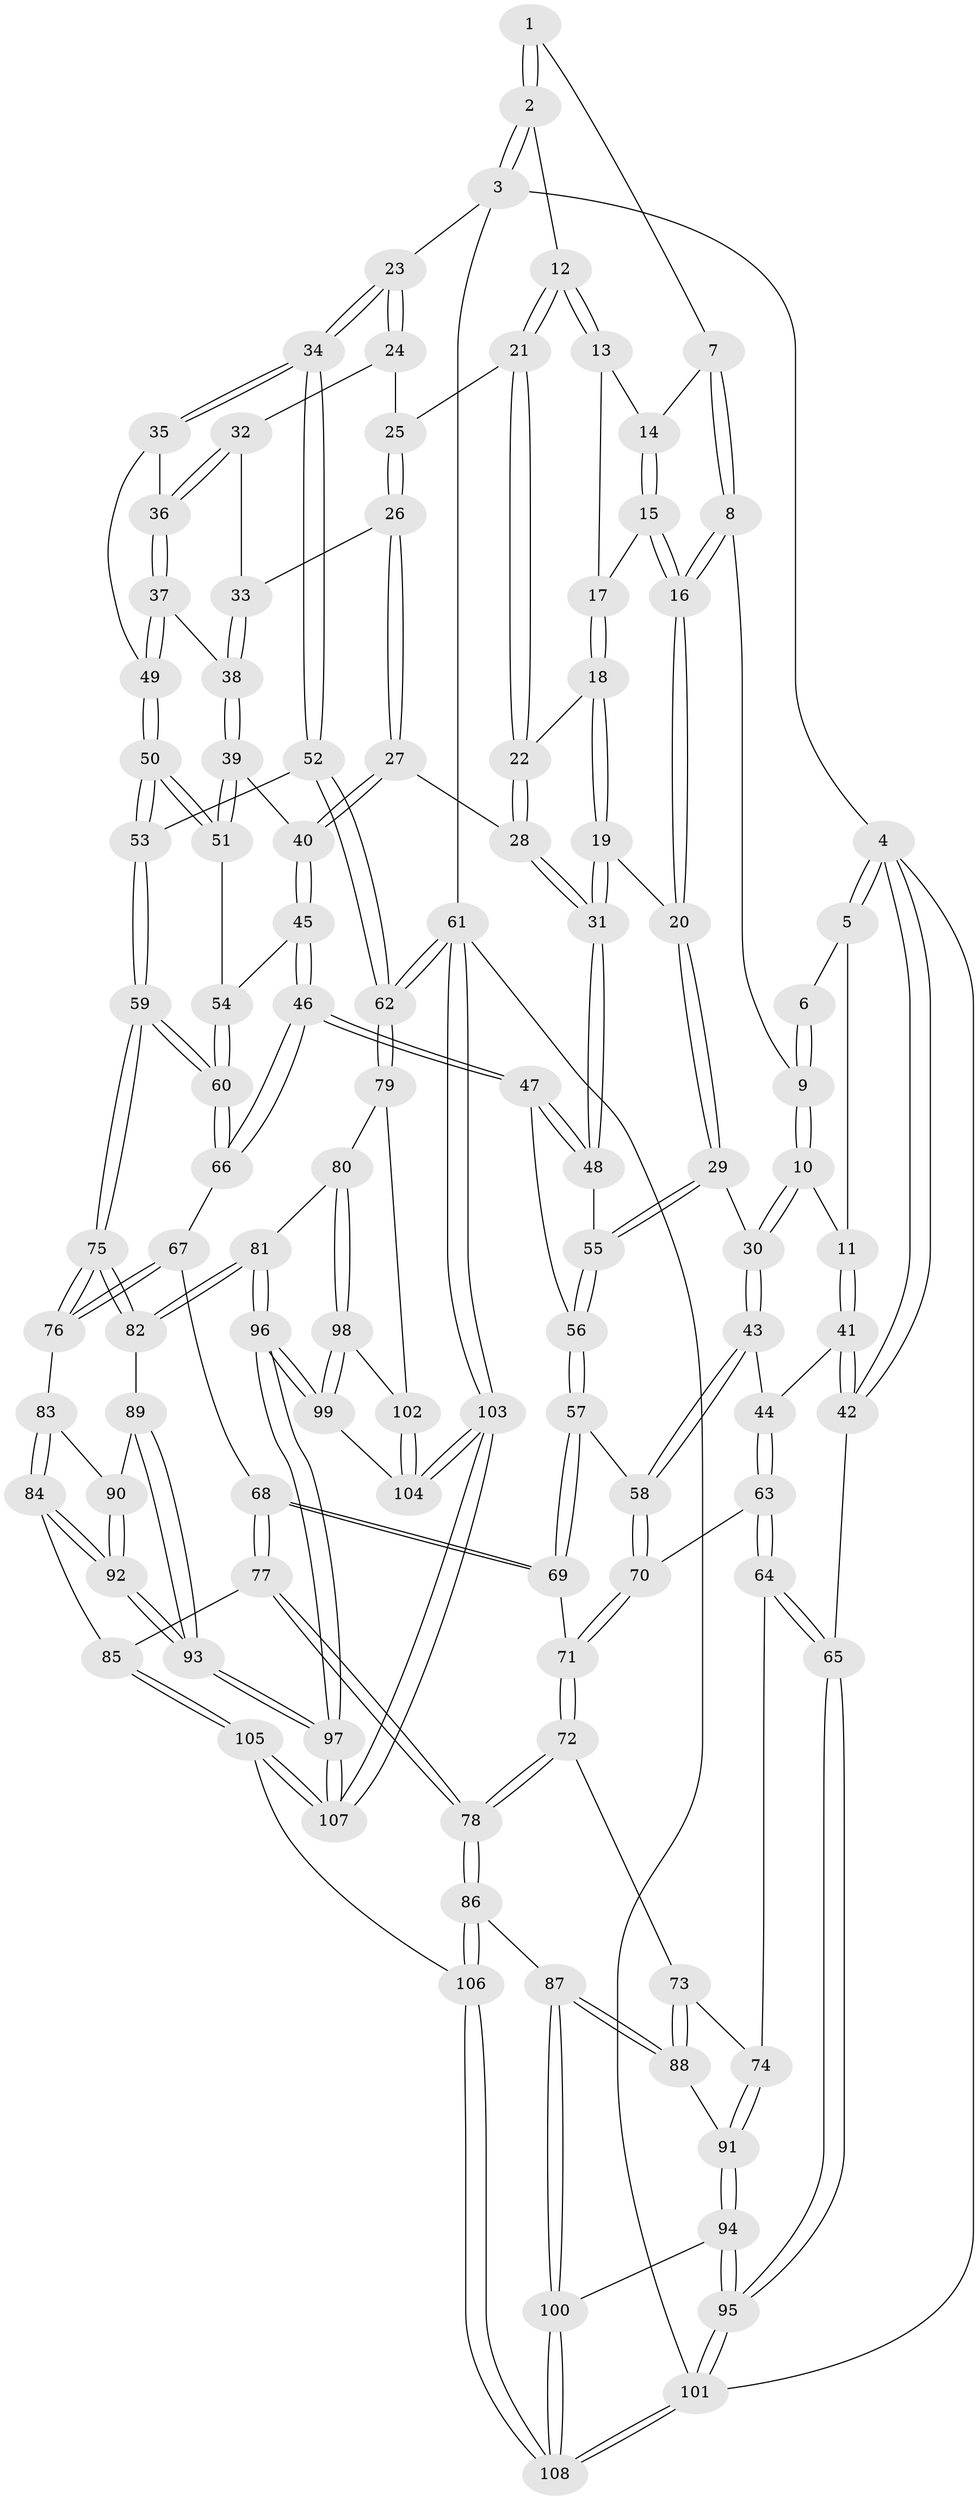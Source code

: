 // Generated by graph-tools (version 1.1) at 2025/03/03/09/25 03:03:28]
// undirected, 108 vertices, 267 edges
graph export_dot {
graph [start="1"]
  node [color=gray90,style=filled];
  1 [pos="+0.4553231940317703+0"];
  2 [pos="+0.759281415314304+0"];
  3 [pos="+1+0"];
  4 [pos="+0+0"];
  5 [pos="+0+0"];
  6 [pos="+0.03124014332809589+0"];
  7 [pos="+0.4102272730526447+0.012902269160797775"];
  8 [pos="+0.30681804624624204+0.11842814124790489"];
  9 [pos="+0.23820113615542576+0.11664494994695575"];
  10 [pos="+0.16658474308851548+0.19141073472344344"];
  11 [pos="+0.09288935992522653+0.20288550947447093"];
  12 [pos="+0.665381548221697+0.04167622086379875"];
  13 [pos="+0.5245742062625951+0.08346528260057783"];
  14 [pos="+0.4470118805116907+0.058807461510277936"];
  15 [pos="+0.4615704047471482+0.11672494472964932"];
  16 [pos="+0.40542338244575943+0.24609790035494455"];
  17 [pos="+0.5168543556175249+0.14446338254810726"];
  18 [pos="+0.5485907236919654+0.1920019250680206"];
  19 [pos="+0.48743874603499965+0.29810155497017277"];
  20 [pos="+0.41849789183780733+0.27794842330336483"];
  21 [pos="+0.657932160121733+0.10178796050820915"];
  22 [pos="+0.6444483916402581+0.1306407254081294"];
  23 [pos="+1+0"];
  24 [pos="+0.9029054062197942+0.15360792799180206"];
  25 [pos="+0.7522139615003841+0.1750772739401822"];
  26 [pos="+0.7490809025774819+0.2593820732785072"];
  27 [pos="+0.7138435870741713+0.2796980431744974"];
  28 [pos="+0.6855241401110087+0.2666703867660546"];
  29 [pos="+0.32231580747018457+0.33862028364047975"];
  30 [pos="+0.2682543415880857+0.3429509963559782"];
  31 [pos="+0.519248666106757+0.3351898790410025"];
  32 [pos="+0.8535677926049284+0.22711340811094807"];
  33 [pos="+0.8178075587533435+0.25289588662780127"];
  34 [pos="+1+0.20247706870277735"];
  35 [pos="+0.951729944388314+0.31783777868526303"];
  36 [pos="+0.8790677297461629+0.2958319312533231"];
  37 [pos="+0.862995400556581+0.3605749904100096"];
  38 [pos="+0.8226040942413095+0.3389908507068957"];
  39 [pos="+0.742700774342551+0.36645368866538025"];
  40 [pos="+0.7320230682286479+0.3591672693720703"];
  41 [pos="+0+0.30178310550470516"];
  42 [pos="+0+0.30712329878547423"];
  43 [pos="+0.17987625499194806+0.4430311958188689"];
  44 [pos="+0.0965036067540797+0.4167414019510925"];
  45 [pos="+0.5816785939484921+0.4379112326450744"];
  46 [pos="+0.5650904013583556+0.4407716875340047"];
  47 [pos="+0.5424335815785971+0.4100346086989665"];
  48 [pos="+0.5335699834027339+0.38389098818288286"];
  49 [pos="+0.8732342460119603+0.37366761586151903"];
  50 [pos="+0.8825987788132419+0.4644681638732776"];
  51 [pos="+0.7646521718974528+0.4163304708276015"];
  52 [pos="+1+0.49992124174267816"];
  53 [pos="+0.9373551131338362+0.5477633102759051"];
  54 [pos="+0.7268702498593195+0.47389813040111295"];
  55 [pos="+0.35511344873318407+0.4346712376693724"];
  56 [pos="+0.36743481557532076+0.48898708786405276"];
  57 [pos="+0.3528900271419646+0.5260779681447185"];
  58 [pos="+0.19128345904145486+0.47222830798568716"];
  59 [pos="+0.8051655019563702+0.6680027844811048"];
  60 [pos="+0.7902541022531671+0.658645017502003"];
  61 [pos="+1+1"];
  62 [pos="+1+0.8336193561291917"];
  63 [pos="+0.04248478712857777+0.5357447441507138"];
  64 [pos="+0+0.6608190260297732"];
  65 [pos="+0+0.659743207039286"];
  66 [pos="+0.5636819796660781+0.5863464383518084"];
  67 [pos="+0.5211669095777566+0.6200346134081038"];
  68 [pos="+0.4021514566164564+0.6534446679236118"];
  69 [pos="+0.3924115771133286+0.6440129663063455"];
  70 [pos="+0.17029343856929102+0.608816036081914"];
  71 [pos="+0.17113311816865143+0.6171911048409112"];
  72 [pos="+0.13338921002521573+0.6777942148382793"];
  73 [pos="+0.09296342790771714+0.6952808623953426"];
  74 [pos="+0+0.6843990721730303"];
  75 [pos="+0.8052459045796032+0.6710290981518408"];
  76 [pos="+0.5748890916240607+0.7696421587256961"];
  77 [pos="+0.36899140005632036+0.784053375967435"];
  78 [pos="+0.29259301683027267+0.8299378278028176"];
  79 [pos="+1+0.8324792666315782"];
  80 [pos="+0.8246128416012123+0.7384207559610452"];
  81 [pos="+0.8148569338153392+0.7310987987266565"];
  82 [pos="+0.8139107236815972+0.7294852731935128"];
  83 [pos="+0.5748776861602667+0.7698835257086089"];
  84 [pos="+0.5393444526275633+0.8588237202968382"];
  85 [pos="+0.4702159599429896+0.8590180467826781"];
  86 [pos="+0.26432640623695913+0.8794200401213269"];
  87 [pos="+0.2502105105021159+0.8818293158096057"];
  88 [pos="+0.10422342040312488+0.816642993377723"];
  89 [pos="+0.7176773123299469+0.7955364544421569"];
  90 [pos="+0.6758709267148656+0.8029521496839827"];
  91 [pos="+0.05934888735069986+0.8688121831139034"];
  92 [pos="+0.5623114909972808+0.8758626127588587"];
  93 [pos="+0.6307912838005053+0.963699932939347"];
  94 [pos="+0.04923657988388161+0.8984840945087664"];
  95 [pos="+0+1"];
  96 [pos="+0.7318154035240818+1"];
  97 [pos="+0.7139537295325735+1"];
  98 [pos="+0.8861567256935934+0.9320960675216423"];
  99 [pos="+0.8715318888399838+0.9588422567265399"];
  100 [pos="+0.13371075973430716+0.9455753544048106"];
  101 [pos="+0+1"];
  102 [pos="+0.9596386470113699+0.9020050521519826"];
  103 [pos="+1+1"];
  104 [pos="+0.9598466727151344+0.9566504462892667"];
  105 [pos="+0.39065740386279074+1"];
  106 [pos="+0.3819201911841001+1"];
  107 [pos="+0.7127426077495183+1"];
  108 [pos="+0.06521818081043605+1"];
  1 -- 2;
  1 -- 2;
  1 -- 7;
  2 -- 3;
  2 -- 3;
  2 -- 12;
  3 -- 4;
  3 -- 23;
  3 -- 61;
  4 -- 5;
  4 -- 5;
  4 -- 42;
  4 -- 42;
  4 -- 101;
  5 -- 6;
  5 -- 11;
  6 -- 9;
  6 -- 9;
  7 -- 8;
  7 -- 8;
  7 -- 14;
  8 -- 9;
  8 -- 16;
  8 -- 16;
  9 -- 10;
  9 -- 10;
  10 -- 11;
  10 -- 30;
  10 -- 30;
  11 -- 41;
  11 -- 41;
  12 -- 13;
  12 -- 13;
  12 -- 21;
  12 -- 21;
  13 -- 14;
  13 -- 17;
  14 -- 15;
  14 -- 15;
  15 -- 16;
  15 -- 16;
  15 -- 17;
  16 -- 20;
  16 -- 20;
  17 -- 18;
  17 -- 18;
  18 -- 19;
  18 -- 19;
  18 -- 22;
  19 -- 20;
  19 -- 31;
  19 -- 31;
  20 -- 29;
  20 -- 29;
  21 -- 22;
  21 -- 22;
  21 -- 25;
  22 -- 28;
  22 -- 28;
  23 -- 24;
  23 -- 24;
  23 -- 34;
  23 -- 34;
  24 -- 25;
  24 -- 32;
  25 -- 26;
  25 -- 26;
  26 -- 27;
  26 -- 27;
  26 -- 33;
  27 -- 28;
  27 -- 40;
  27 -- 40;
  28 -- 31;
  28 -- 31;
  29 -- 30;
  29 -- 55;
  29 -- 55;
  30 -- 43;
  30 -- 43;
  31 -- 48;
  31 -- 48;
  32 -- 33;
  32 -- 36;
  32 -- 36;
  33 -- 38;
  33 -- 38;
  34 -- 35;
  34 -- 35;
  34 -- 52;
  34 -- 52;
  35 -- 36;
  35 -- 49;
  36 -- 37;
  36 -- 37;
  37 -- 38;
  37 -- 49;
  37 -- 49;
  38 -- 39;
  38 -- 39;
  39 -- 40;
  39 -- 51;
  39 -- 51;
  40 -- 45;
  40 -- 45;
  41 -- 42;
  41 -- 42;
  41 -- 44;
  42 -- 65;
  43 -- 44;
  43 -- 58;
  43 -- 58;
  44 -- 63;
  44 -- 63;
  45 -- 46;
  45 -- 46;
  45 -- 54;
  46 -- 47;
  46 -- 47;
  46 -- 66;
  46 -- 66;
  47 -- 48;
  47 -- 48;
  47 -- 56;
  48 -- 55;
  49 -- 50;
  49 -- 50;
  50 -- 51;
  50 -- 51;
  50 -- 53;
  50 -- 53;
  51 -- 54;
  52 -- 53;
  52 -- 62;
  52 -- 62;
  53 -- 59;
  53 -- 59;
  54 -- 60;
  54 -- 60;
  55 -- 56;
  55 -- 56;
  56 -- 57;
  56 -- 57;
  57 -- 58;
  57 -- 69;
  57 -- 69;
  58 -- 70;
  58 -- 70;
  59 -- 60;
  59 -- 60;
  59 -- 75;
  59 -- 75;
  60 -- 66;
  60 -- 66;
  61 -- 62;
  61 -- 62;
  61 -- 103;
  61 -- 103;
  61 -- 101;
  62 -- 79;
  62 -- 79;
  63 -- 64;
  63 -- 64;
  63 -- 70;
  64 -- 65;
  64 -- 65;
  64 -- 74;
  65 -- 95;
  65 -- 95;
  66 -- 67;
  67 -- 68;
  67 -- 76;
  67 -- 76;
  68 -- 69;
  68 -- 69;
  68 -- 77;
  68 -- 77;
  69 -- 71;
  70 -- 71;
  70 -- 71;
  71 -- 72;
  71 -- 72;
  72 -- 73;
  72 -- 78;
  72 -- 78;
  73 -- 74;
  73 -- 88;
  73 -- 88;
  74 -- 91;
  74 -- 91;
  75 -- 76;
  75 -- 76;
  75 -- 82;
  75 -- 82;
  76 -- 83;
  77 -- 78;
  77 -- 78;
  77 -- 85;
  78 -- 86;
  78 -- 86;
  79 -- 80;
  79 -- 102;
  80 -- 81;
  80 -- 98;
  80 -- 98;
  81 -- 82;
  81 -- 82;
  81 -- 96;
  81 -- 96;
  82 -- 89;
  83 -- 84;
  83 -- 84;
  83 -- 90;
  84 -- 85;
  84 -- 92;
  84 -- 92;
  85 -- 105;
  85 -- 105;
  86 -- 87;
  86 -- 106;
  86 -- 106;
  87 -- 88;
  87 -- 88;
  87 -- 100;
  87 -- 100;
  88 -- 91;
  89 -- 90;
  89 -- 93;
  89 -- 93;
  90 -- 92;
  90 -- 92;
  91 -- 94;
  91 -- 94;
  92 -- 93;
  92 -- 93;
  93 -- 97;
  93 -- 97;
  94 -- 95;
  94 -- 95;
  94 -- 100;
  95 -- 101;
  95 -- 101;
  96 -- 97;
  96 -- 97;
  96 -- 99;
  96 -- 99;
  97 -- 107;
  97 -- 107;
  98 -- 99;
  98 -- 99;
  98 -- 102;
  99 -- 104;
  100 -- 108;
  100 -- 108;
  101 -- 108;
  101 -- 108;
  102 -- 104;
  102 -- 104;
  103 -- 104;
  103 -- 104;
  103 -- 107;
  103 -- 107;
  105 -- 106;
  105 -- 107;
  105 -- 107;
  106 -- 108;
  106 -- 108;
}

